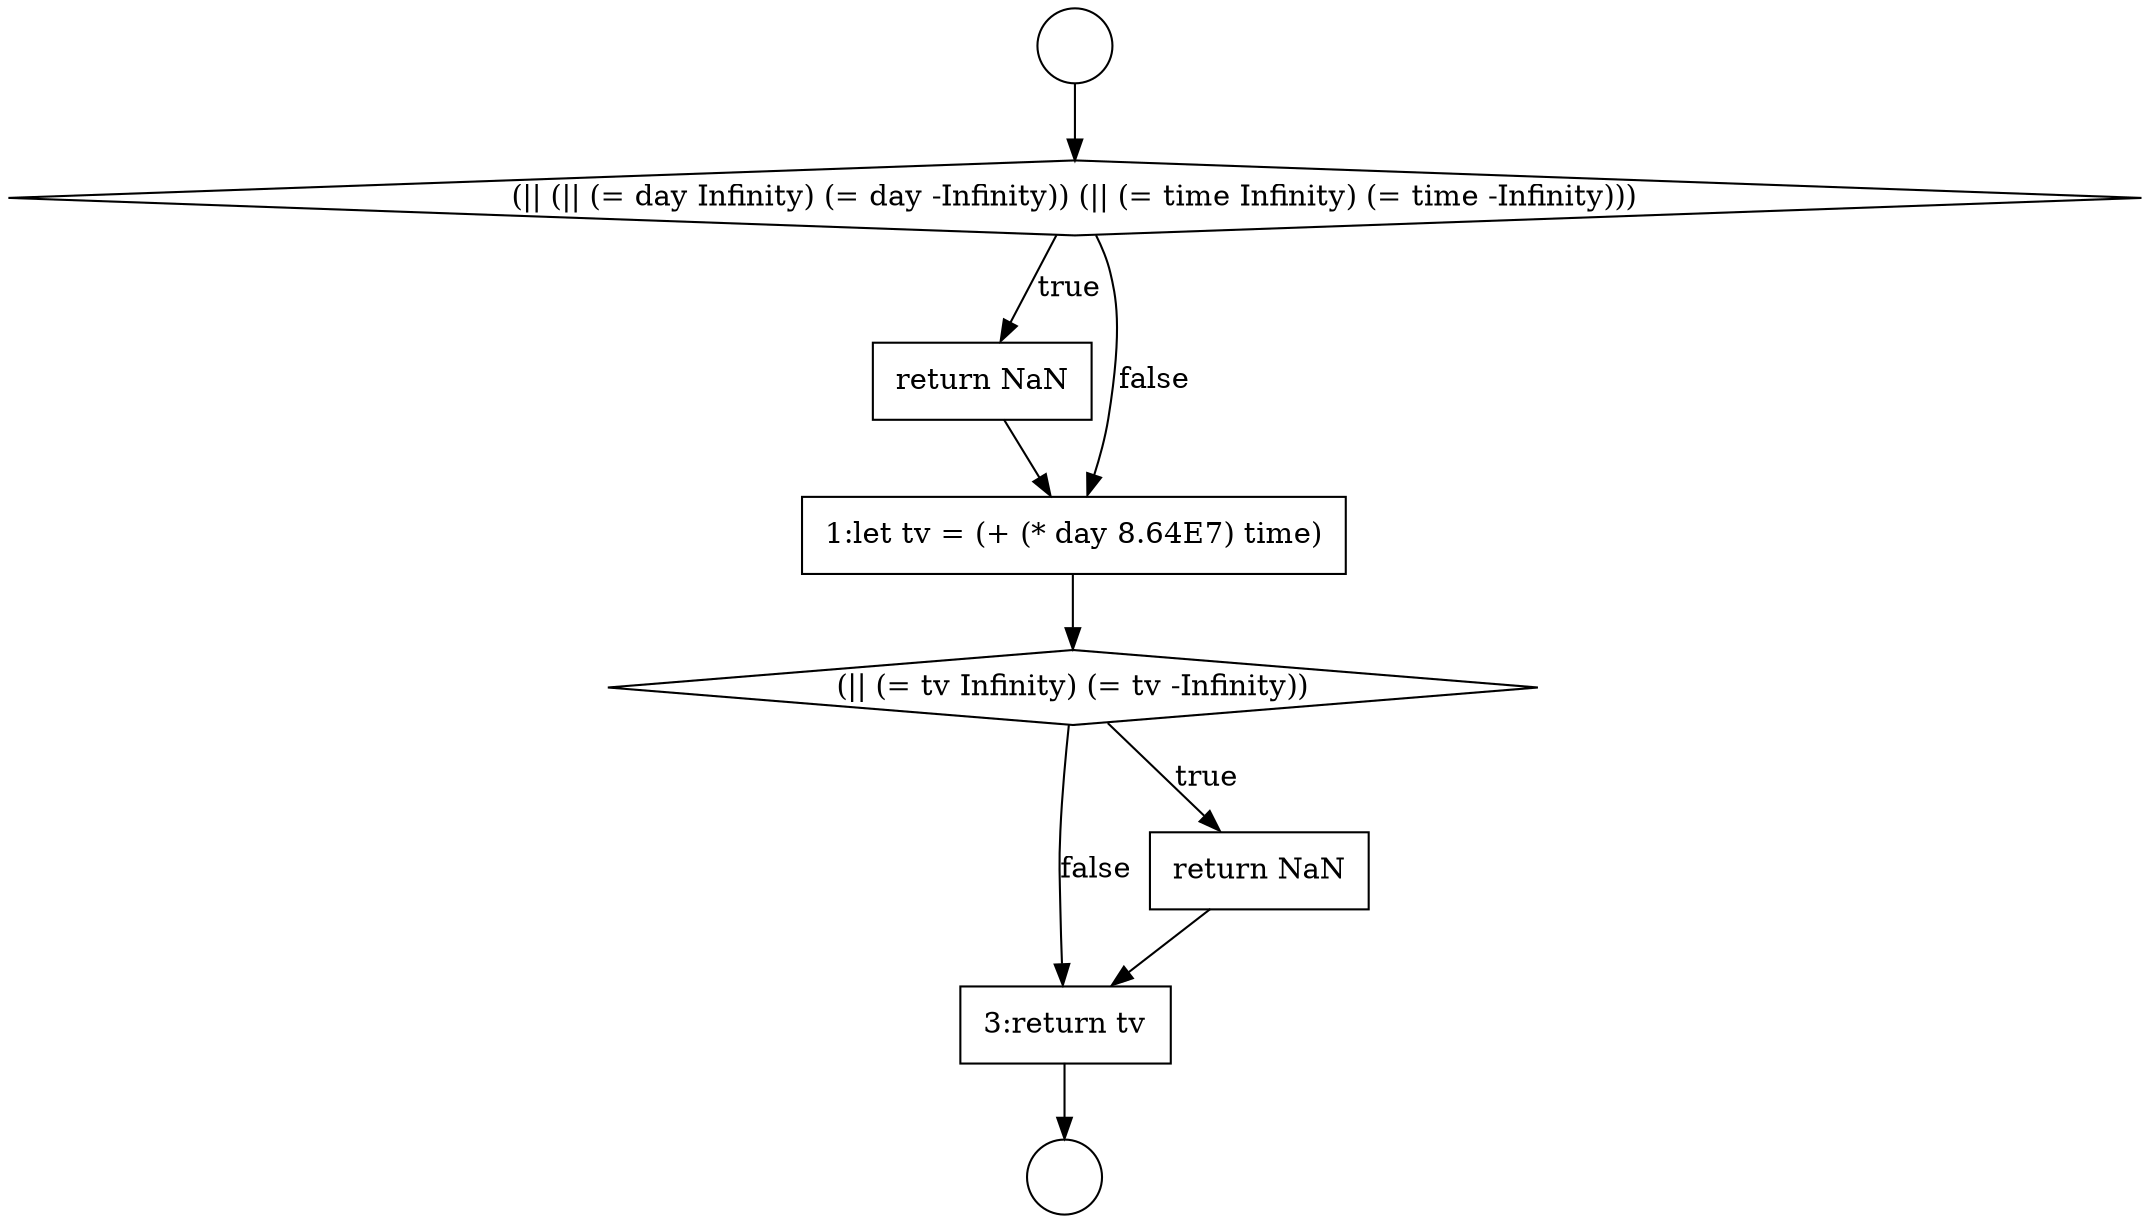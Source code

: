 digraph {
  node13437 [shape=none, margin=0, label=<<font color="black">
    <table border="0" cellborder="1" cellspacing="0" cellpadding="10">
      <tr><td align="left">3:return tv</td></tr>
    </table>
  </font>> color="black" fillcolor="white" style=filled]
  node13433 [shape=none, margin=0, label=<<font color="black">
    <table border="0" cellborder="1" cellspacing="0" cellpadding="10">
      <tr><td align="left">return NaN</td></tr>
    </table>
  </font>> color="black" fillcolor="white" style=filled]
  node13434 [shape=none, margin=0, label=<<font color="black">
    <table border="0" cellborder="1" cellspacing="0" cellpadding="10">
      <tr><td align="left">1:let tv = (+ (* day 8.64E7) time)</td></tr>
    </table>
  </font>> color="black" fillcolor="white" style=filled]
  node13431 [shape=circle label=" " color="black" fillcolor="white" style=filled]
  node13435 [shape=diamond, label=<<font color="black">(|| (= tv Infinity) (= tv -Infinity))</font>> color="black" fillcolor="white" style=filled]
  node13432 [shape=diamond, label=<<font color="black">(|| (|| (= day Infinity) (= day -Infinity)) (|| (= time Infinity) (= time -Infinity)))</font>> color="black" fillcolor="white" style=filled]
  node13430 [shape=circle label=" " color="black" fillcolor="white" style=filled]
  node13436 [shape=none, margin=0, label=<<font color="black">
    <table border="0" cellborder="1" cellspacing="0" cellpadding="10">
      <tr><td align="left">return NaN</td></tr>
    </table>
  </font>> color="black" fillcolor="white" style=filled]
  node13434 -> node13435 [ color="black"]
  node13430 -> node13432 [ color="black"]
  node13435 -> node13436 [label=<<font color="black">true</font>> color="black"]
  node13435 -> node13437 [label=<<font color="black">false</font>> color="black"]
  node13437 -> node13431 [ color="black"]
  node13432 -> node13433 [label=<<font color="black">true</font>> color="black"]
  node13432 -> node13434 [label=<<font color="black">false</font>> color="black"]
  node13433 -> node13434 [ color="black"]
  node13436 -> node13437 [ color="black"]
}
